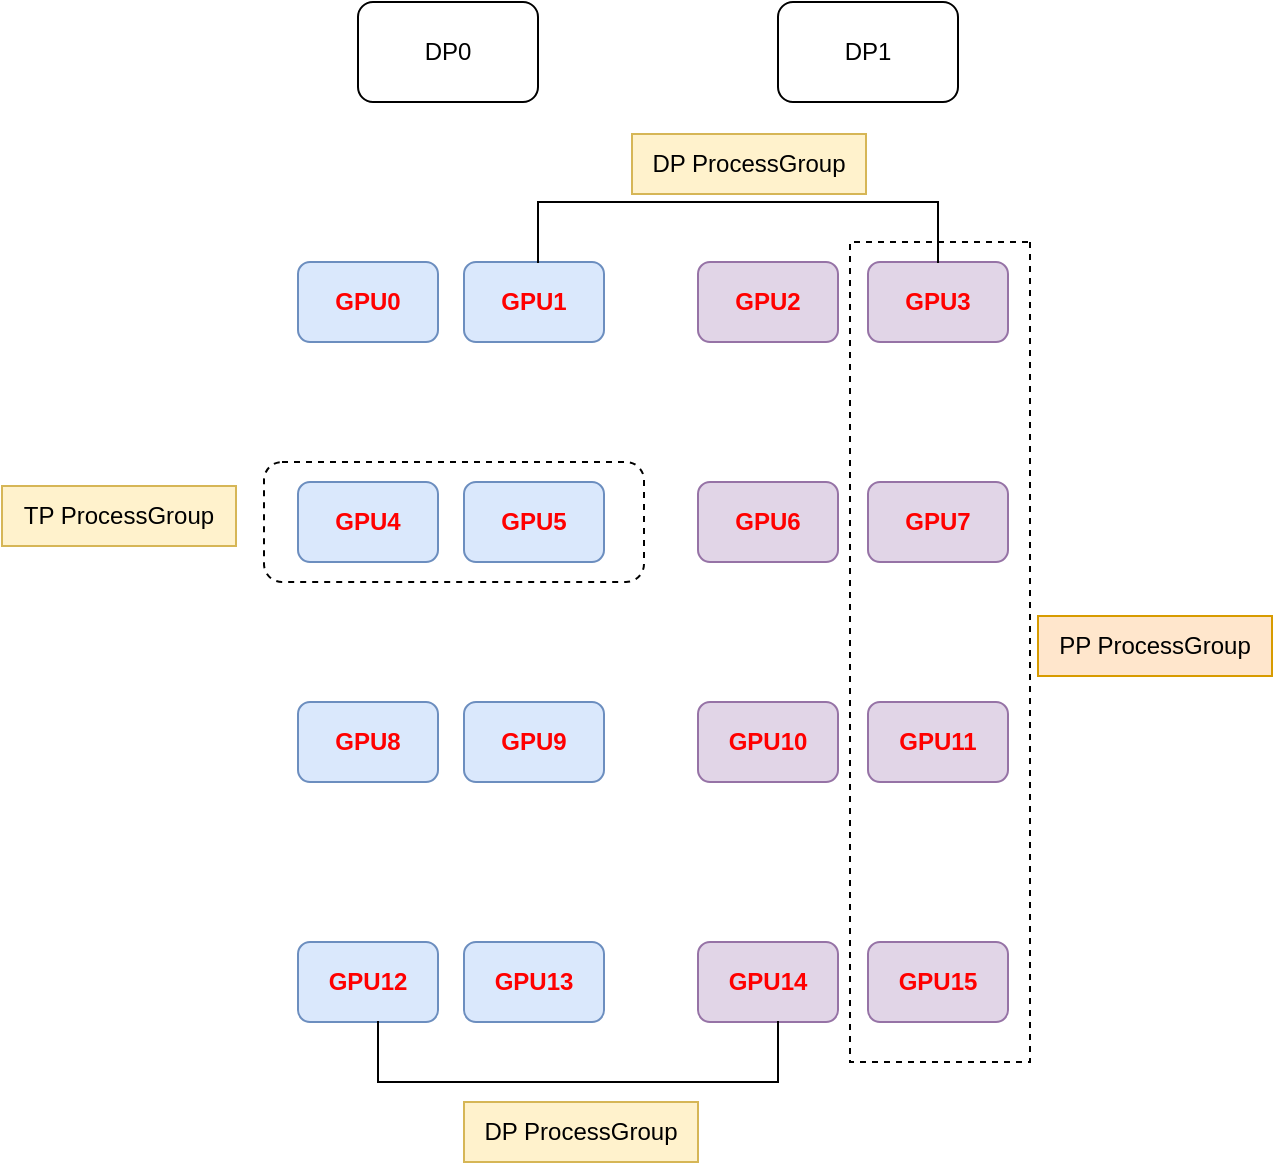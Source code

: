 <mxfile version="24.2.5" type="device">
  <diagram id="C5RBs43oDa-KdzZeNtuy" name="Page-1">
    <mxGraphModel dx="1562" dy="2086" grid="1" gridSize="10" guides="1" tooltips="1" connect="1" arrows="1" fold="1" page="1" pageScale="1" pageWidth="827" pageHeight="1169" math="0" shadow="0">
      <root>
        <mxCell id="WIyWlLk6GJQsqaUBKTNV-0" />
        <mxCell id="WIyWlLk6GJQsqaUBKTNV-1" parent="WIyWlLk6GJQsqaUBKTNV-0" />
        <mxCell id="FOU3MMRFU0Ex321mTVXw-0" value="" style="rounded=1;whiteSpace=wrap;html=1;dashed=1;" parent="WIyWlLk6GJQsqaUBKTNV-1" vertex="1">
          <mxGeometry x="251" y="-770" width="190" height="60" as="geometry" />
        </mxCell>
        <mxCell id="FOU3MMRFU0Ex321mTVXw-1" value="" style="rounded=0;whiteSpace=wrap;html=1;dashed=1;rotation=90;" parent="WIyWlLk6GJQsqaUBKTNV-1" vertex="1">
          <mxGeometry x="384" y="-720" width="410" height="90" as="geometry" />
        </mxCell>
        <mxCell id="FOU3MMRFU0Ex321mTVXw-2" value="&lt;b&gt;&lt;font color=&quot;#ff0000&quot;&gt;GPU0&lt;/font&gt;&lt;/b&gt;" style="rounded=1;whiteSpace=wrap;html=1;fillColor=#dae8fc;strokeColor=#6c8ebf;" parent="WIyWlLk6GJQsqaUBKTNV-1" vertex="1">
          <mxGeometry x="268" y="-870" width="70" height="40" as="geometry" />
        </mxCell>
        <mxCell id="FOU3MMRFU0Ex321mTVXw-3" value="&lt;b&gt;&lt;font color=&quot;#ff0000&quot;&gt;GPU3&lt;/font&gt;&lt;/b&gt;" style="rounded=1;whiteSpace=wrap;html=1;fillColor=#e1d5e7;strokeColor=#9673a6;" parent="WIyWlLk6GJQsqaUBKTNV-1" vertex="1">
          <mxGeometry x="553" y="-870" width="70" height="40" as="geometry" />
        </mxCell>
        <mxCell id="FOU3MMRFU0Ex321mTVXw-4" value="&lt;b&gt;&lt;font color=&quot;#ff0000&quot;&gt;GPU2&lt;/font&gt;&lt;/b&gt;" style="rounded=1;whiteSpace=wrap;html=1;fillColor=#e1d5e7;strokeColor=#9673a6;" parent="WIyWlLk6GJQsqaUBKTNV-1" vertex="1">
          <mxGeometry x="468" y="-870" width="70" height="40" as="geometry" />
        </mxCell>
        <mxCell id="FOU3MMRFU0Ex321mTVXw-5" value="&lt;b&gt;&lt;font color=&quot;#ff0000&quot;&gt;GPU1&lt;/font&gt;&lt;/b&gt;" style="rounded=1;whiteSpace=wrap;html=1;fillColor=#dae8fc;strokeColor=#6c8ebf;" parent="WIyWlLk6GJQsqaUBKTNV-1" vertex="1">
          <mxGeometry x="351" y="-870" width="70" height="40" as="geometry" />
        </mxCell>
        <mxCell id="FOU3MMRFU0Ex321mTVXw-6" value="&lt;b&gt;&lt;font color=&quot;#ff0000&quot;&gt;GPU4&lt;/font&gt;&lt;/b&gt;" style="rounded=1;whiteSpace=wrap;html=1;fillColor=#dae8fc;strokeColor=#6c8ebf;" parent="WIyWlLk6GJQsqaUBKTNV-1" vertex="1">
          <mxGeometry x="268" y="-760" width="70" height="40" as="geometry" />
        </mxCell>
        <mxCell id="FOU3MMRFU0Ex321mTVXw-7" value="&lt;b&gt;&lt;font color=&quot;#ff0000&quot;&gt;GPU7&lt;/font&gt;&lt;/b&gt;" style="rounded=1;whiteSpace=wrap;html=1;fillColor=#e1d5e7;strokeColor=#9673a6;" parent="WIyWlLk6GJQsqaUBKTNV-1" vertex="1">
          <mxGeometry x="553" y="-760" width="70" height="40" as="geometry" />
        </mxCell>
        <mxCell id="FOU3MMRFU0Ex321mTVXw-8" value="&lt;b&gt;&lt;font color=&quot;#ff0000&quot;&gt;GPU6&lt;/font&gt;&lt;/b&gt;" style="rounded=1;whiteSpace=wrap;html=1;fillColor=#e1d5e7;strokeColor=#9673a6;" parent="WIyWlLk6GJQsqaUBKTNV-1" vertex="1">
          <mxGeometry x="468" y="-760" width="70" height="40" as="geometry" />
        </mxCell>
        <mxCell id="FOU3MMRFU0Ex321mTVXw-9" value="&lt;b&gt;&lt;font color=&quot;#ff0000&quot;&gt;GPU5&lt;/font&gt;&lt;/b&gt;" style="rounded=1;whiteSpace=wrap;html=1;fillColor=#dae8fc;strokeColor=#6c8ebf;" parent="WIyWlLk6GJQsqaUBKTNV-1" vertex="1">
          <mxGeometry x="351" y="-760" width="70" height="40" as="geometry" />
        </mxCell>
        <mxCell id="FOU3MMRFU0Ex321mTVXw-10" value="&lt;b&gt;&lt;font color=&quot;#ff0000&quot;&gt;GPU8&lt;/font&gt;&lt;/b&gt;" style="rounded=1;whiteSpace=wrap;html=1;fillColor=#dae8fc;strokeColor=#6c8ebf;" parent="WIyWlLk6GJQsqaUBKTNV-1" vertex="1">
          <mxGeometry x="268" y="-650" width="70" height="40" as="geometry" />
        </mxCell>
        <mxCell id="FOU3MMRFU0Ex321mTVXw-11" value="&lt;b&gt;&lt;font color=&quot;#ff0000&quot;&gt;GPU11&lt;/font&gt;&lt;/b&gt;" style="rounded=1;whiteSpace=wrap;html=1;fillColor=#e1d5e7;strokeColor=#9673a6;" parent="WIyWlLk6GJQsqaUBKTNV-1" vertex="1">
          <mxGeometry x="553" y="-650" width="70" height="40" as="geometry" />
        </mxCell>
        <mxCell id="FOU3MMRFU0Ex321mTVXw-12" value="&lt;b&gt;&lt;font color=&quot;#ff0000&quot;&gt;GPU10&lt;/font&gt;&lt;/b&gt;" style="rounded=1;whiteSpace=wrap;html=1;fillColor=#e1d5e7;strokeColor=#9673a6;" parent="WIyWlLk6GJQsqaUBKTNV-1" vertex="1">
          <mxGeometry x="468" y="-650" width="70" height="40" as="geometry" />
        </mxCell>
        <mxCell id="FOU3MMRFU0Ex321mTVXw-13" value="&lt;b&gt;&lt;font color=&quot;#ff0000&quot;&gt;GPU9&lt;/font&gt;&lt;/b&gt;" style="rounded=1;whiteSpace=wrap;html=1;fillColor=#dae8fc;strokeColor=#6c8ebf;" parent="WIyWlLk6GJQsqaUBKTNV-1" vertex="1">
          <mxGeometry x="351" y="-650" width="70" height="40" as="geometry" />
        </mxCell>
        <mxCell id="FOU3MMRFU0Ex321mTVXw-14" value="&lt;b&gt;&lt;font color=&quot;#ff0000&quot;&gt;GPU12&lt;/font&gt;&lt;/b&gt;" style="rounded=1;whiteSpace=wrap;html=1;fillColor=#dae8fc;strokeColor=#6c8ebf;" parent="WIyWlLk6GJQsqaUBKTNV-1" vertex="1">
          <mxGeometry x="268" y="-530" width="70" height="40" as="geometry" />
        </mxCell>
        <mxCell id="FOU3MMRFU0Ex321mTVXw-15" value="&lt;b&gt;&lt;font color=&quot;#ff0000&quot;&gt;GPU15&lt;/font&gt;&lt;/b&gt;" style="rounded=1;whiteSpace=wrap;html=1;fillColor=#e1d5e7;strokeColor=#9673a6;" parent="WIyWlLk6GJQsqaUBKTNV-1" vertex="1">
          <mxGeometry x="553" y="-530" width="70" height="40" as="geometry" />
        </mxCell>
        <mxCell id="FOU3MMRFU0Ex321mTVXw-16" value="&lt;b&gt;&lt;font color=&quot;#ff0000&quot;&gt;GPU14&lt;/font&gt;&lt;/b&gt;" style="rounded=1;whiteSpace=wrap;html=1;fillColor=#e1d5e7;strokeColor=#9673a6;" parent="WIyWlLk6GJQsqaUBKTNV-1" vertex="1">
          <mxGeometry x="468" y="-530" width="70" height="40" as="geometry" />
        </mxCell>
        <mxCell id="FOU3MMRFU0Ex321mTVXw-17" value="&lt;b&gt;&lt;font color=&quot;#ff0000&quot;&gt;GPU13&lt;/font&gt;&lt;/b&gt;" style="rounded=1;whiteSpace=wrap;html=1;fillColor=#dae8fc;strokeColor=#6c8ebf;" parent="WIyWlLk6GJQsqaUBKTNV-1" vertex="1">
          <mxGeometry x="351" y="-530" width="70" height="40" as="geometry" />
        </mxCell>
        <mxCell id="FOU3MMRFU0Ex321mTVXw-18" value="DP0" style="rounded=1;whiteSpace=wrap;html=1;" parent="WIyWlLk6GJQsqaUBKTNV-1" vertex="1">
          <mxGeometry x="298" y="-1000" width="90" height="50" as="geometry" />
        </mxCell>
        <mxCell id="FOU3MMRFU0Ex321mTVXw-19" value="DP1" style="rounded=1;whiteSpace=wrap;html=1;" parent="WIyWlLk6GJQsqaUBKTNV-1" vertex="1">
          <mxGeometry x="508" y="-1000" width="90" height="50" as="geometry" />
        </mxCell>
        <mxCell id="FOU3MMRFU0Ex321mTVXw-20" value="" style="shape=partialRectangle;whiteSpace=wrap;html=1;bottom=1;right=1;left=1;top=0;fillColor=none;routingCenterX=-0.5;rotation=-180;" parent="WIyWlLk6GJQsqaUBKTNV-1" vertex="1">
          <mxGeometry x="388" y="-900" width="200" height="30" as="geometry" />
        </mxCell>
        <mxCell id="FOU3MMRFU0Ex321mTVXw-21" value="" style="shape=partialRectangle;whiteSpace=wrap;html=1;bottom=1;right=1;left=1;top=0;fillColor=none;routingCenterX=-0.5;rotation=0;" parent="WIyWlLk6GJQsqaUBKTNV-1" vertex="1">
          <mxGeometry x="308" y="-490" width="200" height="30" as="geometry" />
        </mxCell>
        <mxCell id="FOU3MMRFU0Ex321mTVXw-22" value="DP ProcessGroup" style="text;html=1;align=center;verticalAlign=middle;whiteSpace=wrap;rounded=0;fillColor=#fff2cc;strokeColor=#d6b656;" parent="WIyWlLk6GJQsqaUBKTNV-1" vertex="1">
          <mxGeometry x="351" y="-450" width="117" height="30" as="geometry" />
        </mxCell>
        <mxCell id="FOU3MMRFU0Ex321mTVXw-23" value="DP ProcessGroup" style="text;html=1;align=center;verticalAlign=middle;whiteSpace=wrap;rounded=0;fillColor=#fff2cc;strokeColor=#d6b656;" parent="WIyWlLk6GJQsqaUBKTNV-1" vertex="1">
          <mxGeometry x="435" y="-934" width="117" height="30" as="geometry" />
        </mxCell>
        <mxCell id="FOU3MMRFU0Ex321mTVXw-24" value="PP ProcessGroup" style="text;html=1;align=center;verticalAlign=middle;whiteSpace=wrap;rounded=0;fillColor=#ffe6cc;strokeColor=#d79b00;" parent="WIyWlLk6GJQsqaUBKTNV-1" vertex="1">
          <mxGeometry x="638" y="-693" width="117" height="30" as="geometry" />
        </mxCell>
        <mxCell id="FOU3MMRFU0Ex321mTVXw-25" value="TP ProcessGroup" style="text;html=1;align=center;verticalAlign=middle;whiteSpace=wrap;rounded=0;fillColor=#fff2cc;strokeColor=#d6b656;" parent="WIyWlLk6GJQsqaUBKTNV-1" vertex="1">
          <mxGeometry x="120" y="-758" width="117" height="30" as="geometry" />
        </mxCell>
      </root>
    </mxGraphModel>
  </diagram>
</mxfile>
